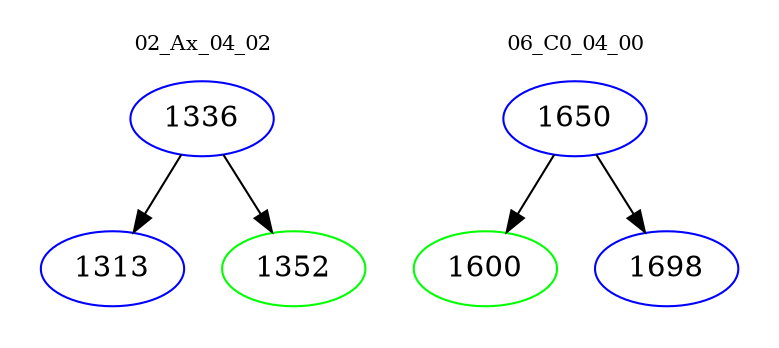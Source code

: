 digraph{
subgraph cluster_0 {
color = white
label = "02_Ax_04_02";
fontsize=10;
T0_1336 [label="1336", color="blue"]
T0_1336 -> T0_1313 [color="black"]
T0_1313 [label="1313", color="blue"]
T0_1336 -> T0_1352 [color="black"]
T0_1352 [label="1352", color="green"]
}
subgraph cluster_1 {
color = white
label = "06_C0_04_00";
fontsize=10;
T1_1650 [label="1650", color="blue"]
T1_1650 -> T1_1600 [color="black"]
T1_1600 [label="1600", color="green"]
T1_1650 -> T1_1698 [color="black"]
T1_1698 [label="1698", color="blue"]
}
}
